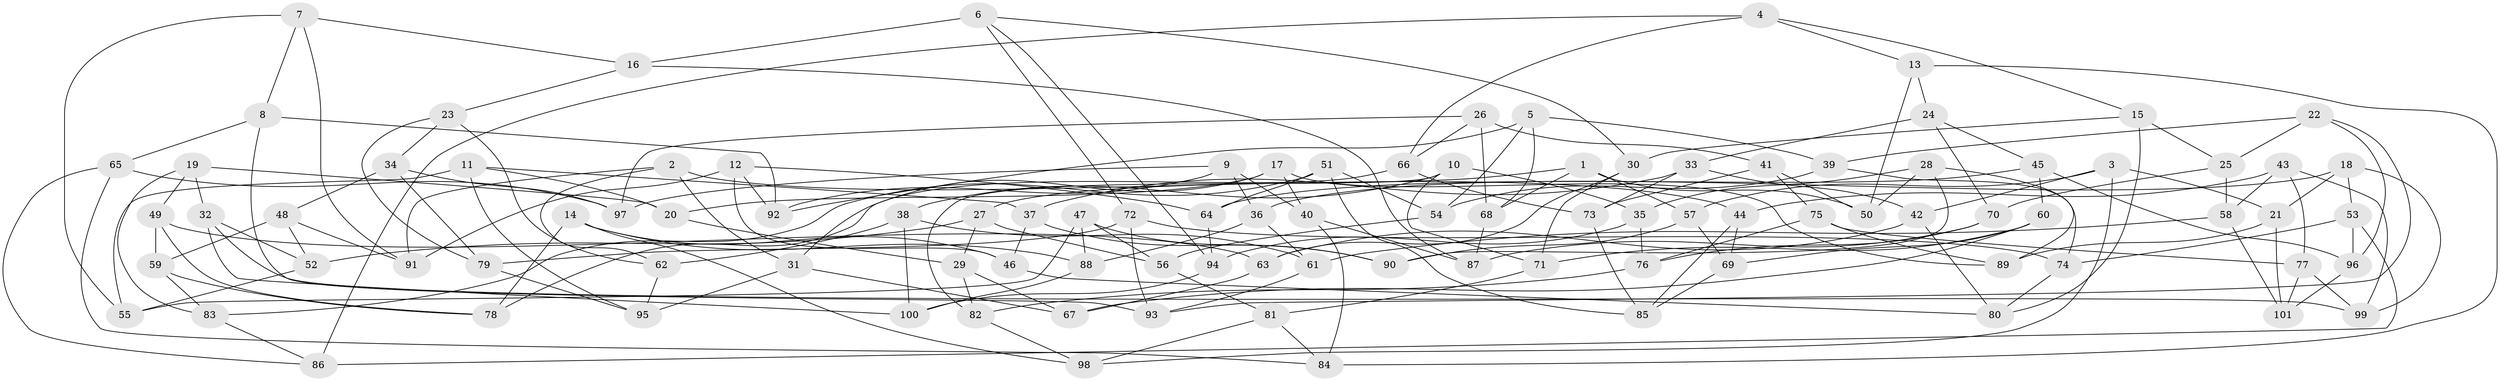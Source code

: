 // coarse degree distribution, {2: 0.03333333333333333, 5: 0.23333333333333334, 3: 0.2, 10: 0.06666666666666667, 4: 0.23333333333333334, 8: 0.06666666666666667, 11: 0.06666666666666667, 9: 0.03333333333333333, 7: 0.06666666666666667}
// Generated by graph-tools (version 1.1) at 2025/03/03/04/25 22:03:12]
// undirected, 101 vertices, 202 edges
graph export_dot {
graph [start="1"]
  node [color=gray90,style=filled];
  1;
  2;
  3;
  4;
  5;
  6;
  7;
  8;
  9;
  10;
  11;
  12;
  13;
  14;
  15;
  16;
  17;
  18;
  19;
  20;
  21;
  22;
  23;
  24;
  25;
  26;
  27;
  28;
  29;
  30;
  31;
  32;
  33;
  34;
  35;
  36;
  37;
  38;
  39;
  40;
  41;
  42;
  43;
  44;
  45;
  46;
  47;
  48;
  49;
  50;
  51;
  52;
  53;
  54;
  55;
  56;
  57;
  58;
  59;
  60;
  61;
  62;
  63;
  64;
  65;
  66;
  67;
  68;
  69;
  70;
  71;
  72;
  73;
  74;
  75;
  76;
  77;
  78;
  79;
  80;
  81;
  82;
  83;
  84;
  85;
  86;
  87;
  88;
  89;
  90;
  91;
  92;
  93;
  94;
  95;
  96;
  97;
  98;
  99;
  100;
  101;
  1 -- 50;
  1 -- 68;
  1 -- 57;
  1 -- 27;
  2 -- 44;
  2 -- 91;
  2 -- 62;
  2 -- 31;
  3 -- 57;
  3 -- 21;
  3 -- 98;
  3 -- 42;
  4 -- 15;
  4 -- 66;
  4 -- 86;
  4 -- 13;
  5 -- 68;
  5 -- 39;
  5 -- 54;
  5 -- 92;
  6 -- 94;
  6 -- 72;
  6 -- 30;
  6 -- 16;
  7 -- 55;
  7 -- 16;
  7 -- 91;
  7 -- 8;
  8 -- 92;
  8 -- 93;
  8 -- 65;
  9 -- 36;
  9 -- 97;
  9 -- 40;
  9 -- 92;
  10 -- 35;
  10 -- 38;
  10 -- 82;
  10 -- 71;
  11 -- 20;
  11 -- 37;
  11 -- 55;
  11 -- 95;
  12 -- 64;
  12 -- 92;
  12 -- 46;
  12 -- 91;
  13 -- 84;
  13 -- 50;
  13 -- 24;
  14 -- 78;
  14 -- 88;
  14 -- 98;
  14 -- 46;
  15 -- 25;
  15 -- 80;
  15 -- 30;
  16 -- 23;
  16 -- 87;
  17 -- 89;
  17 -- 31;
  17 -- 40;
  17 -- 20;
  18 -- 99;
  18 -- 36;
  18 -- 21;
  18 -- 53;
  19 -- 83;
  19 -- 20;
  19 -- 49;
  19 -- 32;
  20 -- 29;
  21 -- 101;
  21 -- 89;
  22 -- 96;
  22 -- 25;
  22 -- 93;
  22 -- 39;
  23 -- 34;
  23 -- 79;
  23 -- 62;
  24 -- 70;
  24 -- 33;
  24 -- 45;
  25 -- 70;
  25 -- 58;
  26 -- 66;
  26 -- 68;
  26 -- 41;
  26 -- 97;
  27 -- 52;
  27 -- 29;
  27 -- 56;
  28 -- 35;
  28 -- 89;
  28 -- 50;
  28 -- 90;
  29 -- 82;
  29 -- 67;
  30 -- 63;
  30 -- 71;
  31 -- 67;
  31 -- 95;
  32 -- 100;
  32 -- 99;
  32 -- 52;
  33 -- 42;
  33 -- 73;
  33 -- 37;
  34 -- 97;
  34 -- 48;
  34 -- 79;
  35 -- 94;
  35 -- 76;
  36 -- 61;
  36 -- 88;
  37 -- 90;
  37 -- 46;
  38 -- 62;
  38 -- 100;
  38 -- 61;
  39 -- 74;
  39 -- 54;
  40 -- 84;
  40 -- 87;
  41 -- 75;
  41 -- 50;
  41 -- 73;
  42 -- 63;
  42 -- 80;
  43 -- 44;
  43 -- 58;
  43 -- 99;
  43 -- 77;
  44 -- 85;
  44 -- 69;
  45 -- 60;
  45 -- 64;
  45 -- 96;
  46 -- 80;
  47 -- 56;
  47 -- 55;
  47 -- 88;
  47 -- 90;
  48 -- 52;
  48 -- 59;
  48 -- 91;
  49 -- 78;
  49 -- 59;
  49 -- 63;
  51 -- 85;
  51 -- 64;
  51 -- 83;
  51 -- 54;
  52 -- 55;
  53 -- 74;
  53 -- 96;
  53 -- 86;
  54 -- 56;
  56 -- 81;
  57 -- 90;
  57 -- 69;
  58 -- 61;
  58 -- 101;
  59 -- 78;
  59 -- 83;
  60 -- 69;
  60 -- 71;
  60 -- 67;
  61 -- 93;
  62 -- 95;
  63 -- 67;
  64 -- 94;
  65 -- 97;
  65 -- 86;
  65 -- 84;
  66 -- 73;
  66 -- 78;
  68 -- 87;
  69 -- 85;
  70 -- 87;
  70 -- 76;
  71 -- 81;
  72 -- 74;
  72 -- 93;
  72 -- 79;
  73 -- 85;
  74 -- 80;
  75 -- 77;
  75 -- 76;
  75 -- 89;
  76 -- 82;
  77 -- 101;
  77 -- 99;
  79 -- 95;
  81 -- 84;
  81 -- 98;
  82 -- 98;
  83 -- 86;
  88 -- 100;
  94 -- 100;
  96 -- 101;
}
